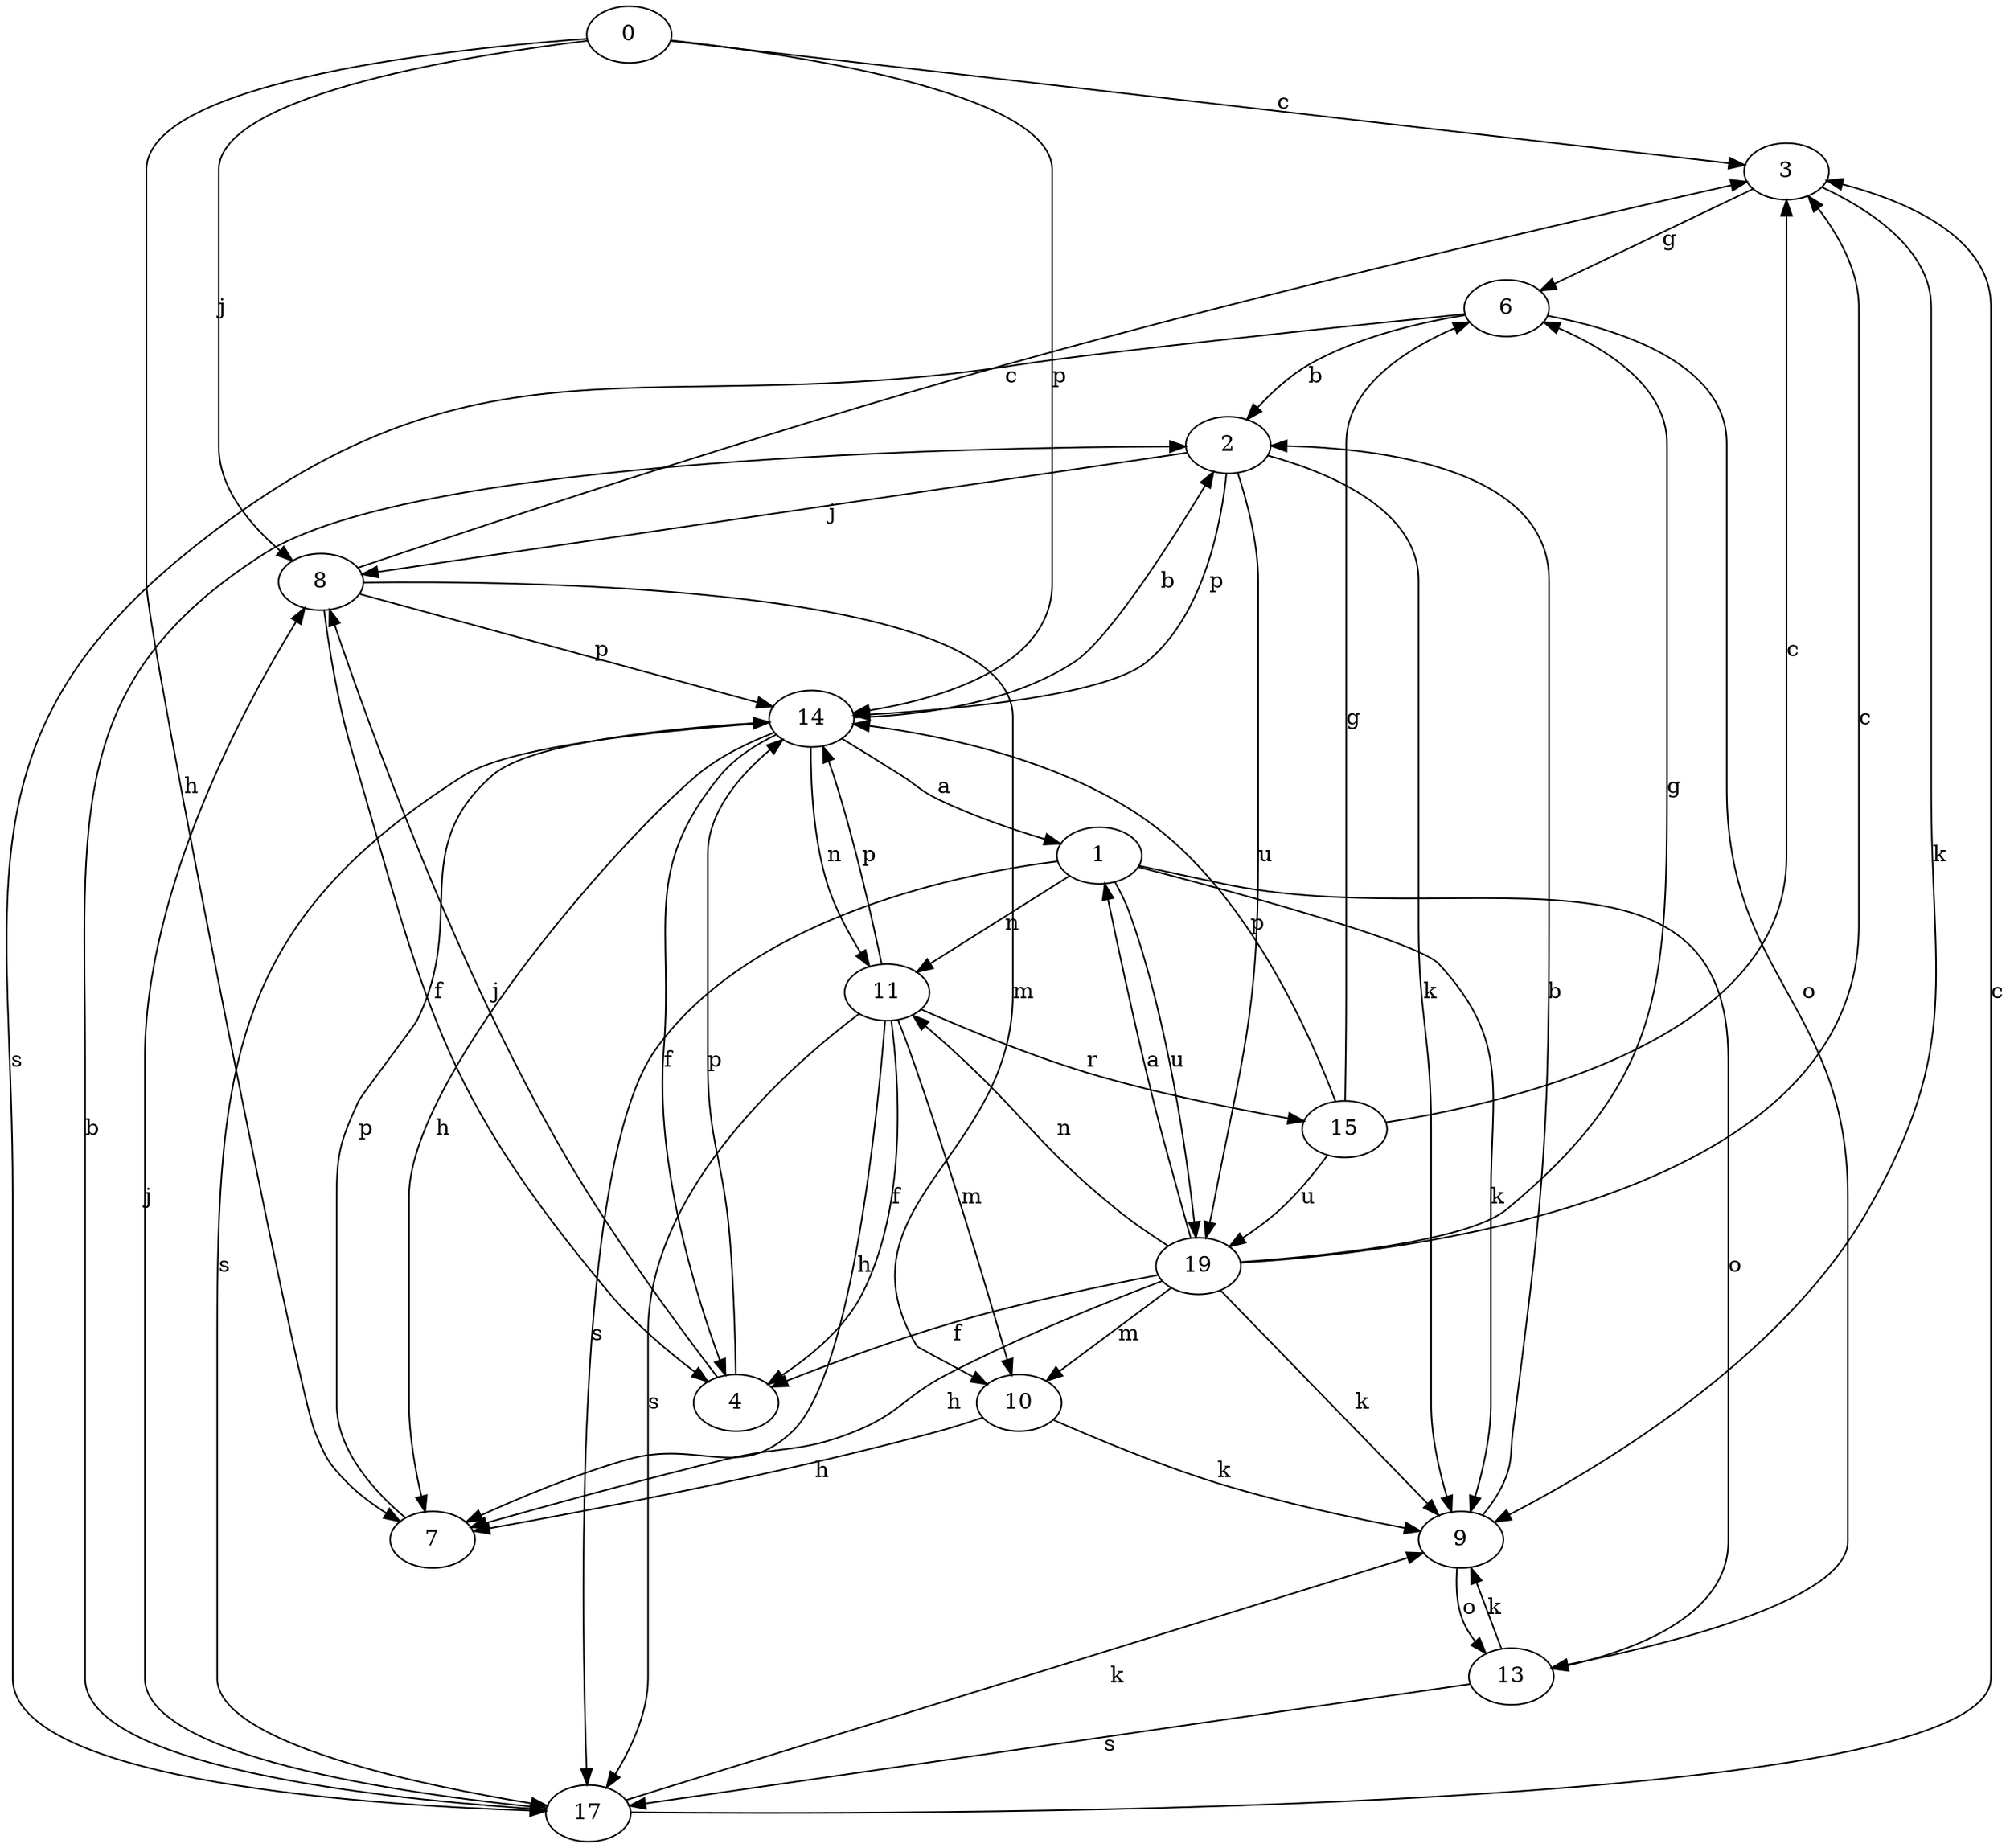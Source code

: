 strict digraph  {
0;
1;
2;
3;
4;
6;
7;
8;
9;
10;
11;
13;
14;
15;
17;
19;
0 -> 3  [label=c];
0 -> 7  [label=h];
0 -> 8  [label=j];
0 -> 14  [label=p];
1 -> 9  [label=k];
1 -> 11  [label=n];
1 -> 13  [label=o];
1 -> 17  [label=s];
1 -> 19  [label=u];
2 -> 8  [label=j];
2 -> 9  [label=k];
2 -> 14  [label=p];
2 -> 19  [label=u];
3 -> 6  [label=g];
3 -> 9  [label=k];
4 -> 8  [label=j];
4 -> 14  [label=p];
6 -> 2  [label=b];
6 -> 13  [label=o];
6 -> 17  [label=s];
7 -> 14  [label=p];
8 -> 3  [label=c];
8 -> 4  [label=f];
8 -> 10  [label=m];
8 -> 14  [label=p];
9 -> 2  [label=b];
9 -> 13  [label=o];
10 -> 7  [label=h];
10 -> 9  [label=k];
11 -> 4  [label=f];
11 -> 7  [label=h];
11 -> 10  [label=m];
11 -> 14  [label=p];
11 -> 15  [label=r];
11 -> 17  [label=s];
13 -> 9  [label=k];
13 -> 17  [label=s];
14 -> 1  [label=a];
14 -> 2  [label=b];
14 -> 4  [label=f];
14 -> 7  [label=h];
14 -> 11  [label=n];
14 -> 17  [label=s];
15 -> 3  [label=c];
15 -> 6  [label=g];
15 -> 14  [label=p];
15 -> 19  [label=u];
17 -> 2  [label=b];
17 -> 3  [label=c];
17 -> 8  [label=j];
17 -> 9  [label=k];
19 -> 1  [label=a];
19 -> 3  [label=c];
19 -> 4  [label=f];
19 -> 6  [label=g];
19 -> 7  [label=h];
19 -> 9  [label=k];
19 -> 10  [label=m];
19 -> 11  [label=n];
}
